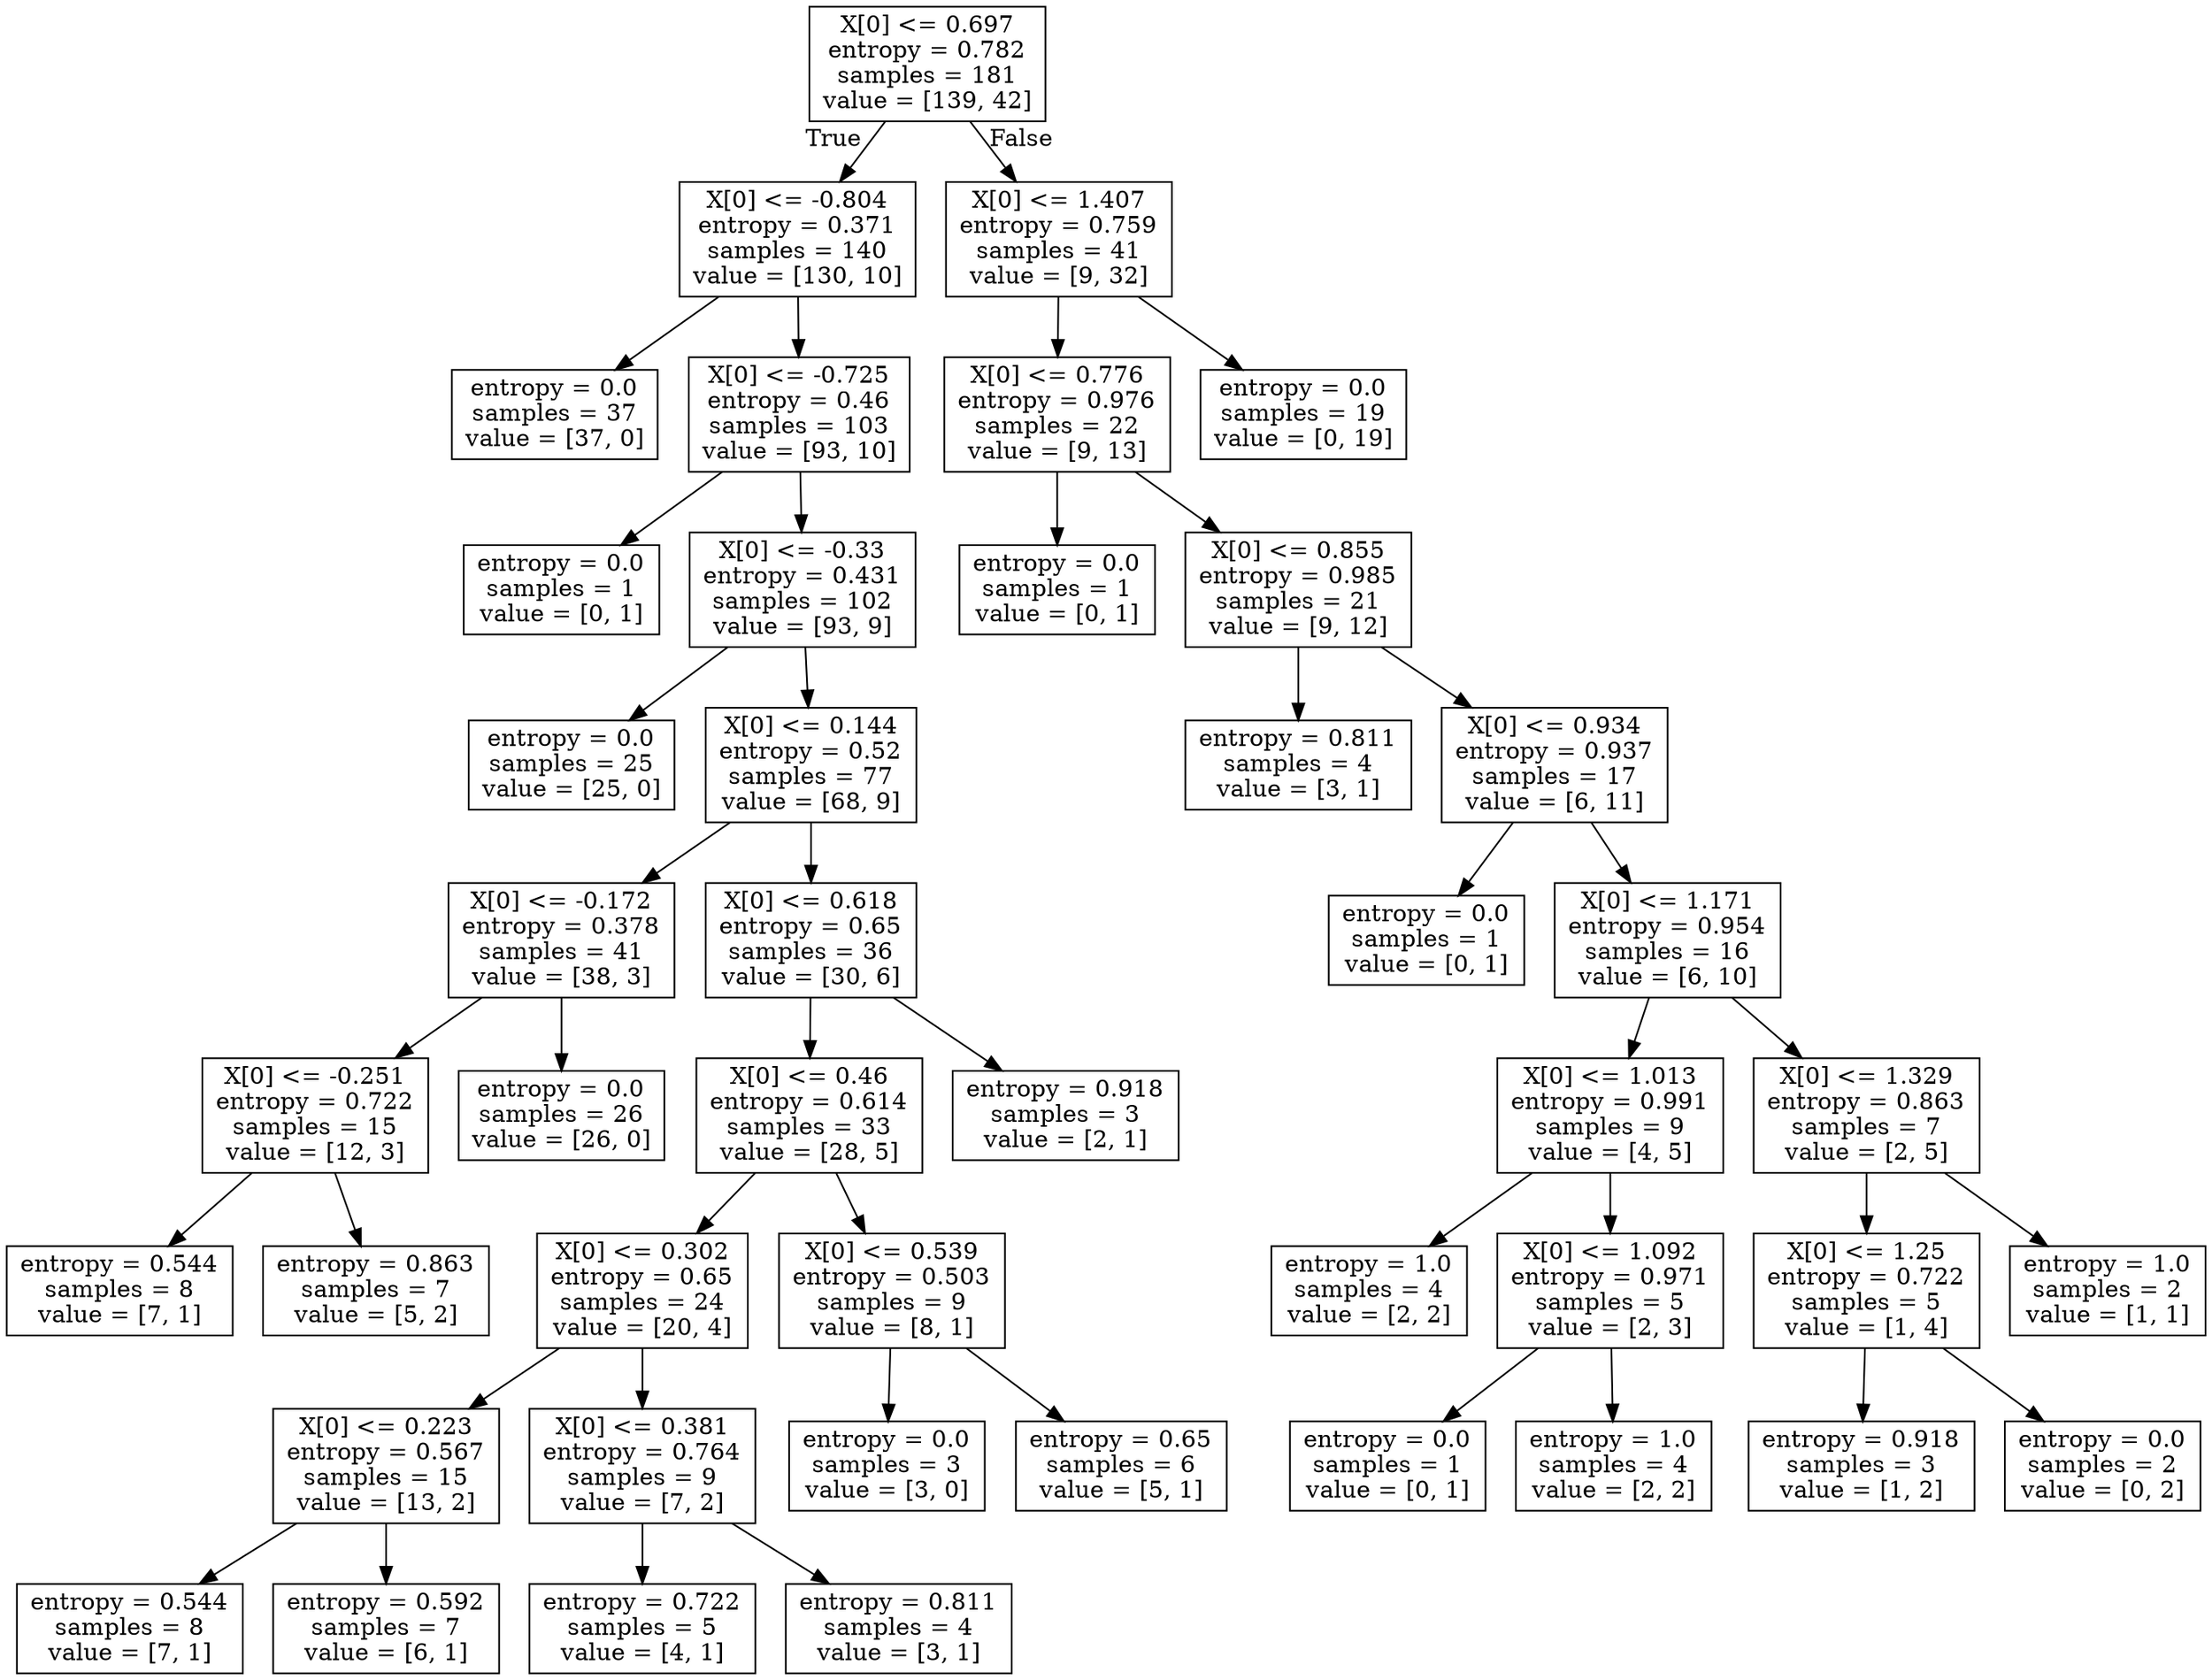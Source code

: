 digraph Tree {
node [shape=box] ;
0 [label="X[0] <= 0.697\nentropy = 0.782\nsamples = 181\nvalue = [139, 42]"] ;
1 [label="X[0] <= -0.804\nentropy = 0.371\nsamples = 140\nvalue = [130, 10]"] ;
0 -> 1 [labeldistance=2.5, labelangle=45, headlabel="True"] ;
2 [label="entropy = 0.0\nsamples = 37\nvalue = [37, 0]"] ;
1 -> 2 ;
3 [label="X[0] <= -0.725\nentropy = 0.46\nsamples = 103\nvalue = [93, 10]"] ;
1 -> 3 ;
4 [label="entropy = 0.0\nsamples = 1\nvalue = [0, 1]"] ;
3 -> 4 ;
5 [label="X[0] <= -0.33\nentropy = 0.431\nsamples = 102\nvalue = [93, 9]"] ;
3 -> 5 ;
6 [label="entropy = 0.0\nsamples = 25\nvalue = [25, 0]"] ;
5 -> 6 ;
7 [label="X[0] <= 0.144\nentropy = 0.52\nsamples = 77\nvalue = [68, 9]"] ;
5 -> 7 ;
8 [label="X[0] <= -0.172\nentropy = 0.378\nsamples = 41\nvalue = [38, 3]"] ;
7 -> 8 ;
9 [label="X[0] <= -0.251\nentropy = 0.722\nsamples = 15\nvalue = [12, 3]"] ;
8 -> 9 ;
10 [label="entropy = 0.544\nsamples = 8\nvalue = [7, 1]"] ;
9 -> 10 ;
11 [label="entropy = 0.863\nsamples = 7\nvalue = [5, 2]"] ;
9 -> 11 ;
12 [label="entropy = 0.0\nsamples = 26\nvalue = [26, 0]"] ;
8 -> 12 ;
13 [label="X[0] <= 0.618\nentropy = 0.65\nsamples = 36\nvalue = [30, 6]"] ;
7 -> 13 ;
14 [label="X[0] <= 0.46\nentropy = 0.614\nsamples = 33\nvalue = [28, 5]"] ;
13 -> 14 ;
15 [label="X[0] <= 0.302\nentropy = 0.65\nsamples = 24\nvalue = [20, 4]"] ;
14 -> 15 ;
16 [label="X[0] <= 0.223\nentropy = 0.567\nsamples = 15\nvalue = [13, 2]"] ;
15 -> 16 ;
17 [label="entropy = 0.544\nsamples = 8\nvalue = [7, 1]"] ;
16 -> 17 ;
18 [label="entropy = 0.592\nsamples = 7\nvalue = [6, 1]"] ;
16 -> 18 ;
19 [label="X[0] <= 0.381\nentropy = 0.764\nsamples = 9\nvalue = [7, 2]"] ;
15 -> 19 ;
20 [label="entropy = 0.722\nsamples = 5\nvalue = [4, 1]"] ;
19 -> 20 ;
21 [label="entropy = 0.811\nsamples = 4\nvalue = [3, 1]"] ;
19 -> 21 ;
22 [label="X[0] <= 0.539\nentropy = 0.503\nsamples = 9\nvalue = [8, 1]"] ;
14 -> 22 ;
23 [label="entropy = 0.0\nsamples = 3\nvalue = [3, 0]"] ;
22 -> 23 ;
24 [label="entropy = 0.65\nsamples = 6\nvalue = [5, 1]"] ;
22 -> 24 ;
25 [label="entropy = 0.918\nsamples = 3\nvalue = [2, 1]"] ;
13 -> 25 ;
26 [label="X[0] <= 1.407\nentropy = 0.759\nsamples = 41\nvalue = [9, 32]"] ;
0 -> 26 [labeldistance=2.5, labelangle=-45, headlabel="False"] ;
27 [label="X[0] <= 0.776\nentropy = 0.976\nsamples = 22\nvalue = [9, 13]"] ;
26 -> 27 ;
28 [label="entropy = 0.0\nsamples = 1\nvalue = [0, 1]"] ;
27 -> 28 ;
29 [label="X[0] <= 0.855\nentropy = 0.985\nsamples = 21\nvalue = [9, 12]"] ;
27 -> 29 ;
30 [label="entropy = 0.811\nsamples = 4\nvalue = [3, 1]"] ;
29 -> 30 ;
31 [label="X[0] <= 0.934\nentropy = 0.937\nsamples = 17\nvalue = [6, 11]"] ;
29 -> 31 ;
32 [label="entropy = 0.0\nsamples = 1\nvalue = [0, 1]"] ;
31 -> 32 ;
33 [label="X[0] <= 1.171\nentropy = 0.954\nsamples = 16\nvalue = [6, 10]"] ;
31 -> 33 ;
34 [label="X[0] <= 1.013\nentropy = 0.991\nsamples = 9\nvalue = [4, 5]"] ;
33 -> 34 ;
35 [label="entropy = 1.0\nsamples = 4\nvalue = [2, 2]"] ;
34 -> 35 ;
36 [label="X[0] <= 1.092\nentropy = 0.971\nsamples = 5\nvalue = [2, 3]"] ;
34 -> 36 ;
37 [label="entropy = 0.0\nsamples = 1\nvalue = [0, 1]"] ;
36 -> 37 ;
38 [label="entropy = 1.0\nsamples = 4\nvalue = [2, 2]"] ;
36 -> 38 ;
39 [label="X[0] <= 1.329\nentropy = 0.863\nsamples = 7\nvalue = [2, 5]"] ;
33 -> 39 ;
40 [label="X[0] <= 1.25\nentropy = 0.722\nsamples = 5\nvalue = [1, 4]"] ;
39 -> 40 ;
41 [label="entropy = 0.918\nsamples = 3\nvalue = [1, 2]"] ;
40 -> 41 ;
42 [label="entropy = 0.0\nsamples = 2\nvalue = [0, 2]"] ;
40 -> 42 ;
43 [label="entropy = 1.0\nsamples = 2\nvalue = [1, 1]"] ;
39 -> 43 ;
44 [label="entropy = 0.0\nsamples = 19\nvalue = [0, 19]"] ;
26 -> 44 ;
}